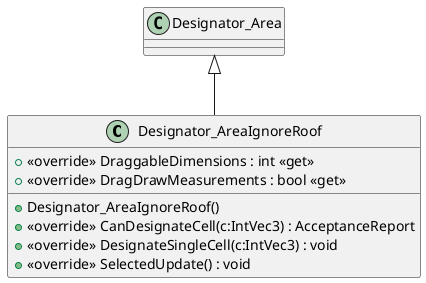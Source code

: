 @startuml
class Designator_AreaIgnoreRoof {
    + <<override>> DraggableDimensions : int <<get>>
    + <<override>> DragDrawMeasurements : bool <<get>>
    + Designator_AreaIgnoreRoof()
    + <<override>> CanDesignateCell(c:IntVec3) : AcceptanceReport
    + <<override>> DesignateSingleCell(c:IntVec3) : void
    + <<override>> SelectedUpdate() : void
}
Designator_Area <|-- Designator_AreaIgnoreRoof
@enduml
